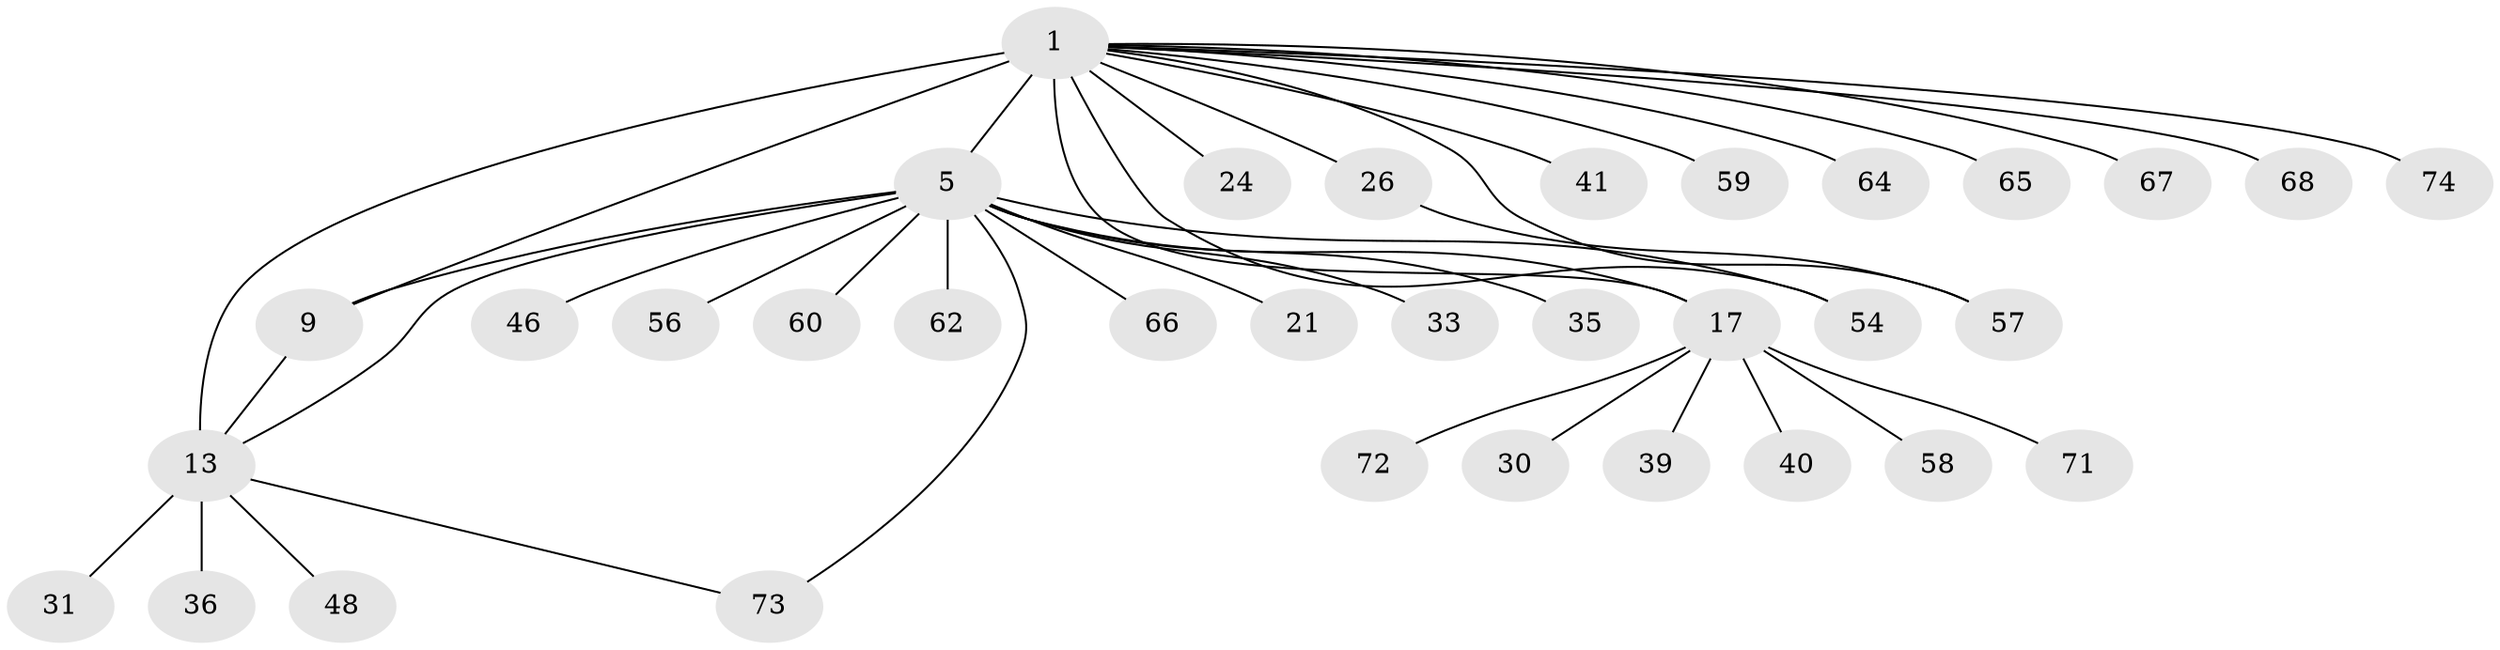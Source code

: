 // original degree distribution, {5: 0.0375, 9: 0.0125, 7: 0.0375, 8: 0.025, 4: 0.0375, 10: 0.025, 6: 0.075, 11: 0.0125, 1: 0.575, 2: 0.1375, 3: 0.025}
// Generated by graph-tools (version 1.1) at 2025/19/03/04/25 18:19:45]
// undirected, 34 vertices, 40 edges
graph export_dot {
graph [start="1"]
  node [color=gray90,style=filled];
  1 [super="+10+3+2"];
  5 [super="+8+53+7+6"];
  9 [super="+12+27+11"];
  13 [super="+16+38+14+49"];
  17 [super="+19+18+22+20"];
  21;
  24 [super="+70"];
  26 [super="+51"];
  30;
  31 [super="+76+37"];
  33;
  35;
  36;
  39 [super="+80"];
  40;
  41;
  46;
  48;
  54;
  56;
  57;
  58;
  59;
  60;
  62 [super="+63"];
  64;
  65;
  66 [super="+79"];
  67;
  68;
  71;
  72;
  73;
  74;
  1 -- 68 [weight=2];
  1 -- 9 [weight=3];
  1 -- 41;
  1 -- 13 [weight=5];
  1 -- 24;
  1 -- 59;
  1 -- 17 [weight=3];
  1 -- 64;
  1 -- 65;
  1 -- 5 [weight=2];
  1 -- 74;
  1 -- 54;
  1 -- 57;
  1 -- 26;
  1 -- 67;
  5 -- 33;
  5 -- 35;
  5 -- 56;
  5 -- 60;
  5 -- 62;
  5 -- 66;
  5 -- 73;
  5 -- 46;
  5 -- 17;
  5 -- 21;
  5 -- 54;
  5 -- 13;
  5 -- 9;
  9 -- 13;
  13 -- 36;
  13 -- 73;
  13 -- 48;
  13 -- 31;
  17 -- 39;
  17 -- 40;
  17 -- 58;
  17 -- 30;
  17 -- 71;
  17 -- 72;
  26 -- 57;
}
